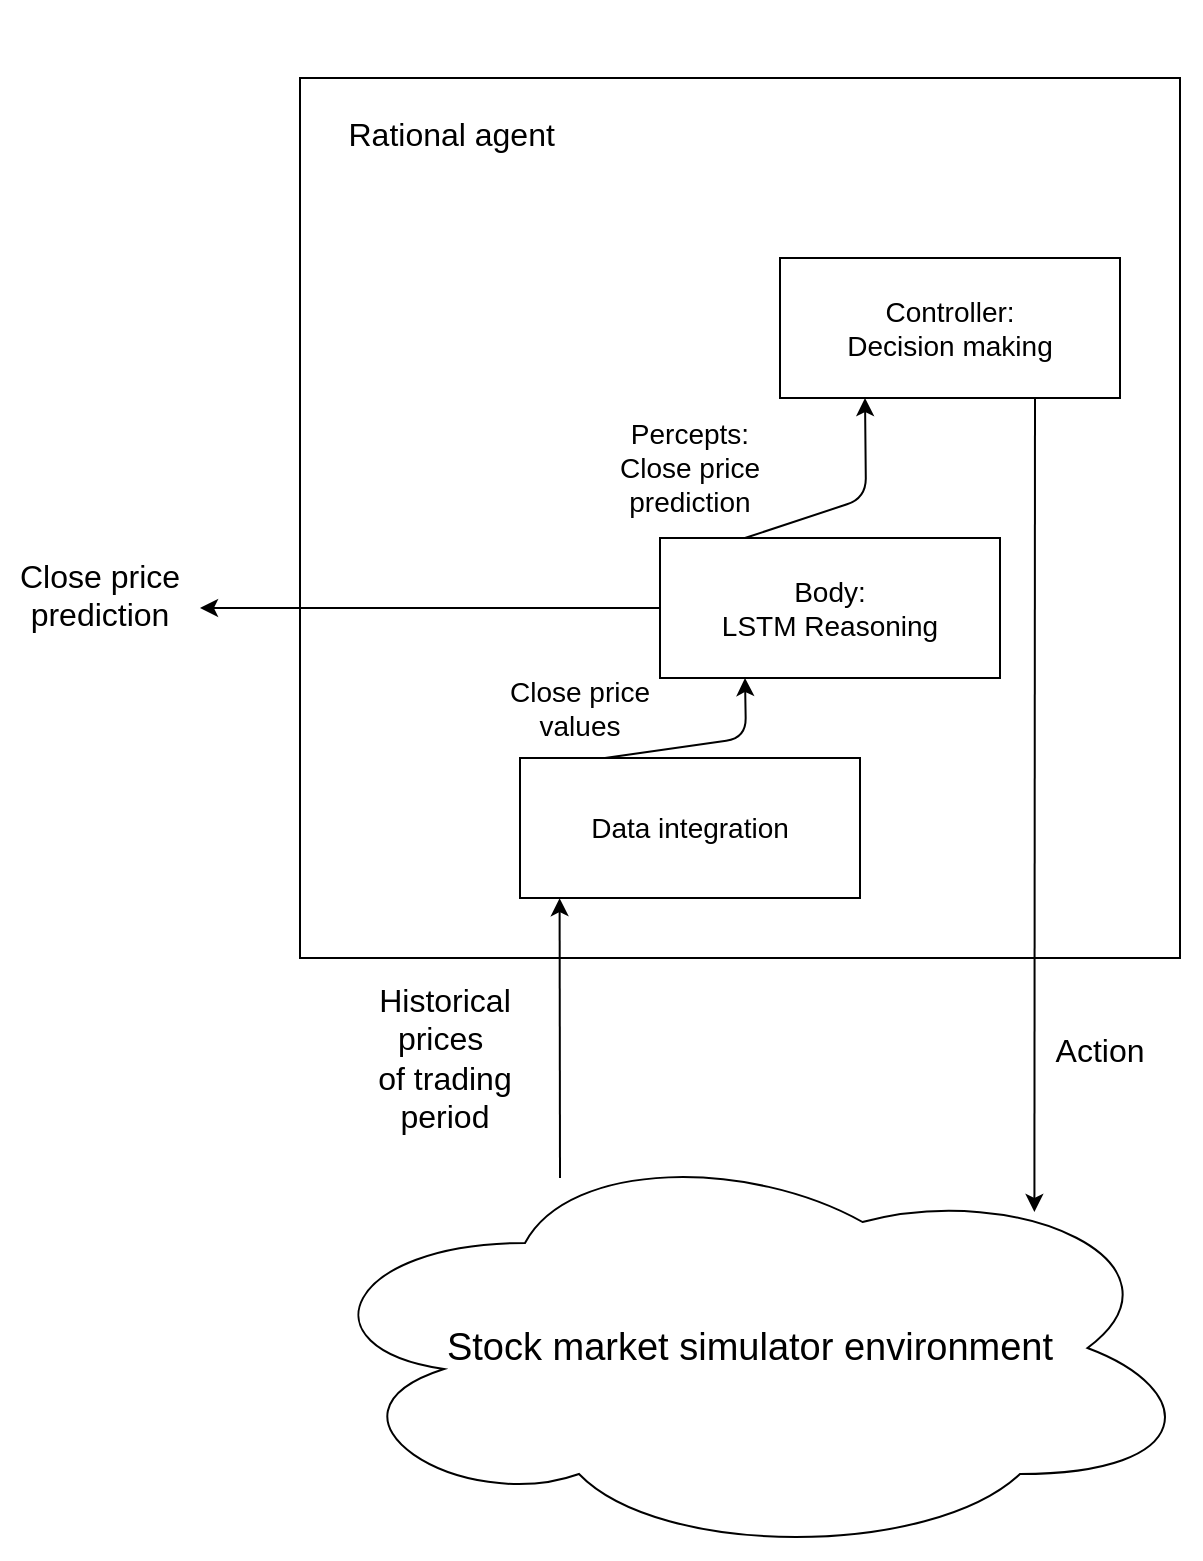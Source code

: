 <mxfile version="14.2.4" type="device"><diagram id="BdvZAQUMAorwfV4Hg03s" name="Page-1"><mxGraphModel dx="1117" dy="624" grid="1" gridSize="10" guides="1" tooltips="1" connect="1" arrows="1" fold="1" page="1" pageScale="1" pageWidth="850" pageHeight="1100" math="0" shadow="0"><root><mxCell id="0"/><mxCell id="1" parent="0"/><mxCell id="GIJ8rTdXsqflvanvS_OD-1" value="&lt;span style=&quot;font-size: 19px&quot;&gt;Stock market simulator environment&lt;/span&gt;" style="ellipse;shape=cloud;whiteSpace=wrap;html=1;" parent="1" vertex="1"><mxGeometry x="230" y="570" width="450" height="210" as="geometry"/></mxCell><mxCell id="GIJ8rTdXsqflvanvS_OD-11" value="&lt;div&gt;&lt;span style=&quot;font-size: 16px&quot;&gt;&lt;font face=&quot;helvetica&quot;&gt;Action&lt;/font&gt;&lt;/span&gt;&lt;/div&gt;" style="text;whiteSpace=wrap;html=1;align=center;" parent="1" vertex="1"><mxGeometry x="600" y="510" width="60" height="20" as="geometry"/></mxCell><mxCell id="GIJ8rTdXsqflvanvS_OD-14" value="&lt;span style=&quot;font-family: &amp;#34;helvetica&amp;#34; ; font-size: 16px&quot;&gt;Historical prices&amp;nbsp;&lt;/span&gt;&lt;br style=&quot;font-family: &amp;#34;helvetica&amp;#34; ; font-size: 16px&quot;&gt;&lt;span style=&quot;font-family: &amp;#34;helvetica&amp;#34; ; font-size: 16px&quot;&gt;of&amp;nbsp;trading period&lt;br&gt;&lt;/span&gt;" style="text;html=1;strokeColor=none;fillColor=none;align=center;verticalAlign=middle;whiteSpace=wrap;rounded=0;" parent="1" vertex="1"><mxGeometry x="250" y="510" width="105" height="40" as="geometry"/></mxCell><mxCell id="GIJ8rTdXsqflvanvS_OD-19" value="&lt;div style=&quot;text-align: center ; font-size: 16px&quot;&gt;&lt;font style=&quot;font-size: 16px&quot;&gt;&lt;br&gt;&lt;/font&gt;&lt;/div&gt;&lt;div style=&quot;text-align: center ; font-size: 16px&quot;&gt;&lt;font style=&quot;font-size: 16px&quot;&gt;&lt;br&gt;&lt;/font&gt;&lt;/div&gt;&lt;div style=&quot;text-align: center ; font-size: 16px&quot;&gt;&lt;font style=&quot;font-size: 16px&quot;&gt;&lt;br&gt;&lt;/font&gt;&lt;/div&gt;&lt;div style=&quot;text-align: center ; font-size: 16px&quot;&gt;&lt;font style=&quot;font-size: 16px&quot;&gt;&amp;nbsp;&lt;/font&gt;&lt;span&gt;&amp;nbsp; &amp;nbsp; Rational agent&lt;/span&gt;&lt;/div&gt;&lt;div style=&quot;text-align: center ; font-size: 16px&quot;&gt;&lt;font style=&quot;font-size: 16px&quot;&gt;&lt;br&gt;&lt;/font&gt;&lt;/div&gt;&lt;div style=&quot;text-align: center ; font-size: 16px&quot;&gt;&lt;font style=&quot;font-size: 16px&quot;&gt;&lt;br&gt;&lt;/font&gt;&lt;/div&gt;&lt;div style=&quot;text-align: center ; font-size: 16px&quot;&gt;&lt;font style=&quot;font-size: 16px&quot;&gt;&lt;br&gt;&lt;/font&gt;&lt;/div&gt;&lt;div style=&quot;text-align: center ; font-size: 16px&quot;&gt;&lt;font style=&quot;font-size: 16px&quot;&gt;&lt;br&gt;&lt;/font&gt;&lt;/div&gt;&lt;div style=&quot;text-align: center ; font-size: 16px&quot;&gt;&lt;font style=&quot;font-size: 16px&quot;&gt;&lt;br&gt;&lt;/font&gt;&lt;/div&gt;&lt;div style=&quot;text-align: center ; font-size: 16px&quot;&gt;&lt;font style=&quot;font-size: 16px&quot;&gt;&lt;br&gt;&lt;/font&gt;&lt;/div&gt;&lt;div style=&quot;text-align: center ; font-size: 16px&quot;&gt;&lt;font style=&quot;font-size: 16px&quot;&gt;&lt;br&gt;&lt;/font&gt;&lt;/div&gt;&lt;div style=&quot;text-align: center ; font-size: 16px&quot;&gt;&lt;font style=&quot;font-size: 16px&quot;&gt;&lt;br&gt;&lt;/font&gt;&lt;/div&gt;&lt;div style=&quot;text-align: center ; font-size: 16px&quot;&gt;&lt;span&gt;&lt;font style=&quot;font-size: 16px&quot;&gt;&lt;br&gt;&lt;/font&gt;&lt;/span&gt;&lt;/div&gt;&lt;div style=&quot;font-size: 16px&quot;&gt;&lt;span&gt;&lt;font style=&quot;font-size: 16px&quot;&gt;&lt;br&gt;&lt;/font&gt;&lt;/span&gt;&lt;/div&gt;&lt;div style=&quot;font-size: 16px&quot;&gt;&lt;span&gt;&lt;font style=&quot;font-size: 16px&quot;&gt;&lt;br&gt;&lt;/font&gt;&lt;/span&gt;&lt;/div&gt;&lt;div style=&quot;font-size: 16px&quot;&gt;&lt;span&gt;&lt;font style=&quot;font-size: 16px&quot;&gt;&lt;br&gt;&lt;/font&gt;&lt;/span&gt;&lt;/div&gt;&lt;div style=&quot;font-size: 16px&quot;&gt;&lt;span&gt;&lt;font style=&quot;font-size: 16px&quot;&gt;&lt;br&gt;&lt;/font&gt;&lt;/span&gt;&lt;/div&gt;&lt;div style=&quot;font-size: 16px&quot;&gt;&lt;span&gt;&lt;font style=&quot;font-size: 16px&quot;&gt;&lt;br&gt;&lt;/font&gt;&lt;/span&gt;&lt;/div&gt;&lt;div style=&quot;font-size: 16px&quot;&gt;&lt;span&gt;&lt;font style=&quot;font-size: 16px&quot;&gt;&lt;br&gt;&lt;/font&gt;&lt;/span&gt;&lt;/div&gt;&lt;div style=&quot;font-size: 16px&quot;&gt;&lt;span&gt;&lt;font style=&quot;font-size: 16px&quot;&gt;&lt;br&gt;&lt;/font&gt;&lt;/span&gt;&lt;/div&gt;&lt;div style=&quot;font-size: 16px&quot;&gt;&lt;span&gt;&lt;font style=&quot;font-size: 16px&quot;&gt;&lt;br&gt;&lt;/font&gt;&lt;/span&gt;&lt;/div&gt;&lt;div style=&quot;font-size: 16px&quot;&gt;&lt;span&gt;&lt;font style=&quot;font-size: 16px&quot;&gt;&lt;br&gt;&lt;/font&gt;&lt;/span&gt;&lt;/div&gt;&lt;div style=&quot;font-size: 16px&quot;&gt;&lt;span&gt;&lt;font style=&quot;font-size: 16px&quot;&gt;&lt;br&gt;&lt;/font&gt;&lt;/span&gt;&lt;/div&gt;&lt;div style=&quot;font-size: 16px&quot;&gt;&lt;span&gt;&lt;font style=&quot;font-size: 16px&quot;&gt;&lt;br&gt;&lt;/font&gt;&lt;/span&gt;&lt;/div&gt;&lt;div style=&quot;font-size: 16px&quot;&gt;&lt;span&gt;&lt;font style=&quot;font-size: 16px&quot;&gt;&lt;br&gt;&lt;/font&gt;&lt;/span&gt;&lt;/div&gt;&lt;div style=&quot;font-size: 16px&quot;&gt;&lt;span&gt;&lt;font style=&quot;font-size: 16px&quot;&gt;&lt;br&gt;&lt;/font&gt;&lt;/span&gt;&lt;/div&gt;&lt;div style=&quot;font-size: 16px&quot;&gt;&lt;span&gt;&lt;br&gt;&lt;/span&gt;&lt;/div&gt;" style="whiteSpace=wrap;html=1;aspect=fixed;align=left;" parent="1" vertex="1"><mxGeometry x="230" y="40" width="440" height="440" as="geometry"/></mxCell><mxCell id="GIJ8rTdXsqflvanvS_OD-20" value="&lt;font style=&quot;font-size: 14px&quot;&gt;Controller:&lt;br&gt;Decision making&lt;/font&gt;" style="rounded=0;whiteSpace=wrap;html=1;" parent="1" vertex="1"><mxGeometry x="470" y="130" width="170" height="70" as="geometry"/></mxCell><mxCell id="GIJ8rTdXsqflvanvS_OD-21" value="&lt;font style=&quot;font-size: 14px&quot;&gt;Body:&lt;br&gt;LSTM Reasoning&lt;/font&gt;" style="rounded=0;whiteSpace=wrap;html=1;" parent="1" vertex="1"><mxGeometry x="410" y="270" width="170" height="70" as="geometry"/></mxCell><mxCell id="GIJ8rTdXsqflvanvS_OD-25" value="" style="endArrow=classic;html=1;exitX=0.25;exitY=0;exitDx=0;exitDy=0;entryX=0.25;entryY=1;entryDx=0;entryDy=0;" parent="1" source="GIJ8rTdXsqflvanvS_OD-21" target="GIJ8rTdXsqflvanvS_OD-20" edge="1"><mxGeometry width="50" height="50" relative="1" as="geometry"><mxPoint x="340" y="400" as="sourcePoint"/><mxPoint x="390" y="350" as="targetPoint"/><Array as="points"><mxPoint x="513" y="250"/></Array></mxGeometry></mxCell><mxCell id="GIJ8rTdXsqflvanvS_OD-27" value="&lt;font style=&quot;font-size: 14px&quot;&gt;Percepts:&lt;br&gt;Close price prediction&lt;br&gt;&lt;/font&gt;" style="text;html=1;strokeColor=none;fillColor=none;align=center;verticalAlign=middle;whiteSpace=wrap;rounded=0;" parent="1" vertex="1"><mxGeometry x="370" y="170" width="110" height="130" as="geometry"/></mxCell><mxCell id="GIJ8rTdXsqflvanvS_OD-34" value="&lt;font face=&quot;helvetica&quot;&gt;&lt;span style=&quot;font-size: 16px&quot;&gt;Close price prediction&lt;/span&gt;&lt;/font&gt;" style="text;whiteSpace=wrap;html=1;align=center;" parent="1" vertex="1"><mxGeometry x="80" y="272.5" width="100" height="65" as="geometry"/></mxCell><mxCell id="GIJ8rTdXsqflvanvS_OD-35" value="" style="endArrow=classic;html=1;entryX=1;entryY=0.5;entryDx=0;entryDy=0;" parent="1" source="GIJ8rTdXsqflvanvS_OD-21" edge="1" target="GIJ8rTdXsqflvanvS_OD-34"><mxGeometry width="50" height="50" relative="1" as="geometry"><mxPoint x="570" y="310" as="sourcePoint"/><mxPoint x="640" y="310" as="targetPoint"/></mxGeometry></mxCell><mxCell id="q6XGlYVn4caEYd49Psne-1" value="&lt;span style=&quot;font-size: 14px&quot;&gt;Data integration&lt;/span&gt;" style="rounded=0;whiteSpace=wrap;html=1;" vertex="1" parent="1"><mxGeometry x="340" y="380" width="170" height="70" as="geometry"/></mxCell><mxCell id="q6XGlYVn4caEYd49Psne-2" value="" style="endArrow=classic;html=1;entryX=0.25;entryY=1;entryDx=0;entryDy=0;exitX=0.25;exitY=0;exitDx=0;exitDy=0;" edge="1" parent="1" source="q6XGlYVn4caEYd49Psne-1" target="GIJ8rTdXsqflvanvS_OD-21"><mxGeometry width="50" height="50" relative="1" as="geometry"><mxPoint x="360" y="400" as="sourcePoint"/><mxPoint x="410" y="350" as="targetPoint"/><Array as="points"><mxPoint x="453" y="370"/></Array></mxGeometry></mxCell><mxCell id="q6XGlYVn4caEYd49Psne-3" value="&lt;font style=&quot;font-size: 14px&quot;&gt;Close price values&lt;br&gt;&lt;/font&gt;" style="text;html=1;strokeColor=none;fillColor=none;align=center;verticalAlign=middle;whiteSpace=wrap;rounded=0;" vertex="1" parent="1"><mxGeometry x="315" y="290" width="110" height="130" as="geometry"/></mxCell><mxCell id="q6XGlYVn4caEYd49Psne-5" value="" style="endArrow=classic;html=1;exitX=0.75;exitY=1;exitDx=0;exitDy=0;entryX=0.816;entryY=0.176;entryDx=0;entryDy=0;entryPerimeter=0;" edge="1" parent="1" source="GIJ8rTdXsqflvanvS_OD-20" target="GIJ8rTdXsqflvanvS_OD-1"><mxGeometry width="50" height="50" relative="1" as="geometry"><mxPoint x="550" y="580" as="sourcePoint"/><mxPoint x="600" y="530" as="targetPoint"/></mxGeometry></mxCell><mxCell id="q6XGlYVn4caEYd49Psne-9" value="" style="endArrow=classic;html=1;entryX=0.295;entryY=0.932;entryDx=0;entryDy=0;entryPerimeter=0;" edge="1" parent="1" target="GIJ8rTdXsqflvanvS_OD-19"><mxGeometry width="50" height="50" relative="1" as="geometry"><mxPoint x="360" y="590" as="sourcePoint"/><mxPoint x="400" y="500" as="targetPoint"/></mxGeometry></mxCell></root></mxGraphModel></diagram></mxfile>